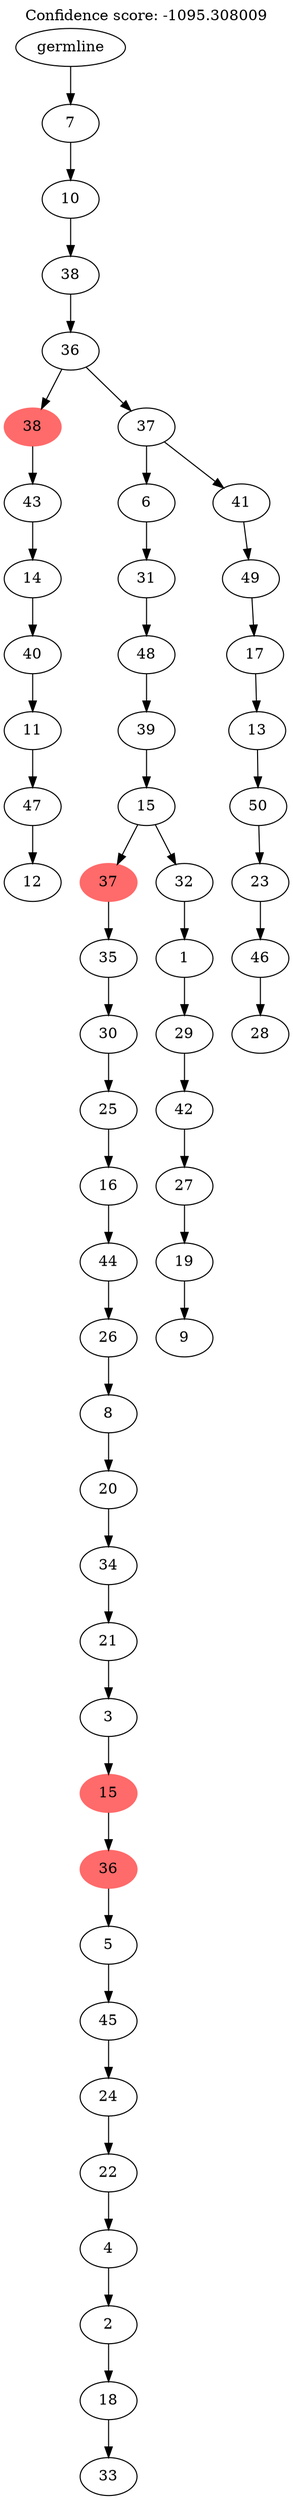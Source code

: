 digraph g {
	"53" -> "54";
	"54" [label="12"];
	"52" -> "53";
	"53" [label="47"];
	"51" -> "52";
	"52" [label="11"];
	"50" -> "51";
	"51" [label="40"];
	"49" -> "50";
	"50" [label="14"];
	"48" -> "49";
	"49" [label="43"];
	"46" -> "47";
	"47" [label="33"];
	"45" -> "46";
	"46" [label="18"];
	"44" -> "45";
	"45" [label="2"];
	"43" -> "44";
	"44" [label="4"];
	"42" -> "43";
	"43" [label="22"];
	"41" -> "42";
	"42" [label="24"];
	"40" -> "41";
	"41" [label="45"];
	"39" -> "40";
	"40" [label="5"];
	"38" -> "39";
	"39" [color=indianred1, style=filled, label="36"];
	"37" -> "38";
	"38" [color=indianred1, style=filled, label="15"];
	"36" -> "37";
	"37" [label="3"];
	"35" -> "36";
	"36" [label="21"];
	"34" -> "35";
	"35" [label="34"];
	"33" -> "34";
	"34" [label="20"];
	"32" -> "33";
	"33" [label="8"];
	"31" -> "32";
	"32" [label="26"];
	"30" -> "31";
	"31" [label="44"];
	"29" -> "30";
	"30" [label="16"];
	"28" -> "29";
	"29" [label="25"];
	"27" -> "28";
	"28" [label="30"];
	"26" -> "27";
	"27" [label="35"];
	"24" -> "25";
	"25" [label="9"];
	"23" -> "24";
	"24" [label="19"];
	"22" -> "23";
	"23" [label="27"];
	"21" -> "22";
	"22" [label="42"];
	"20" -> "21";
	"21" [label="29"];
	"19" -> "20";
	"20" [label="1"];
	"18" -> "19";
	"19" [label="32"];
	"18" -> "26";
	"26" [color=indianred1, style=filled, label="37"];
	"17" -> "18";
	"18" [label="15"];
	"16" -> "17";
	"17" [label="39"];
	"15" -> "16";
	"16" [label="48"];
	"14" -> "15";
	"15" [label="31"];
	"12" -> "13";
	"13" [label="28"];
	"11" -> "12";
	"12" [label="46"];
	"10" -> "11";
	"11" [label="23"];
	"9" -> "10";
	"10" [label="50"];
	"8" -> "9";
	"9" [label="13"];
	"7" -> "8";
	"8" [label="17"];
	"6" -> "7";
	"7" [label="49"];
	"5" -> "6";
	"6" [label="41"];
	"5" -> "14";
	"14" [label="6"];
	"4" -> "5";
	"5" [label="37"];
	"4" -> "48";
	"48" [color=indianred1, style=filled, label="38"];
	"3" -> "4";
	"4" [label="36"];
	"2" -> "3";
	"3" [label="38"];
	"1" -> "2";
	"2" [label="10"];
	"0" -> "1";
	"1" [label="7"];
	"0" [label="germline"];
	labelloc="t";
	label="Confidence score: -1095.308009";
}
